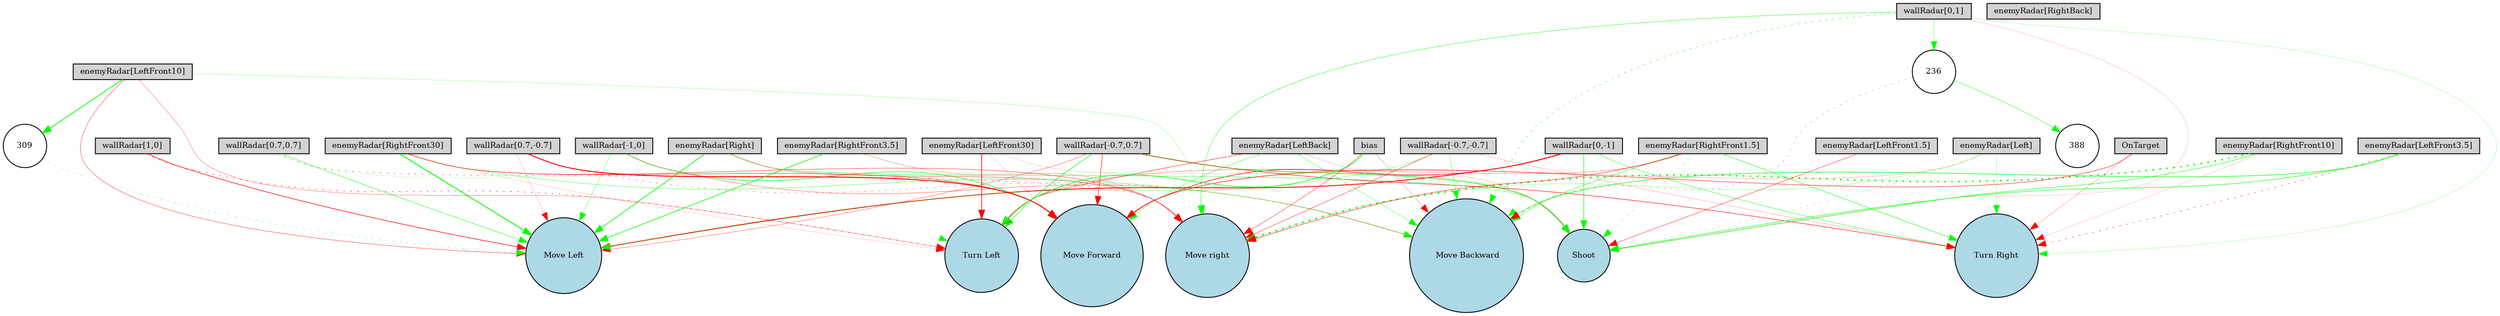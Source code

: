digraph {
	node [fontsize=9 height=0.2 shape=circle width=0.2]
	"wallRadar[1,0]" [fillcolor=lightgray shape=box style=filled]
	"wallRadar[0,1]" [fillcolor=lightgray shape=box style=filled]
	"wallRadar[-1,0]" [fillcolor=lightgray shape=box style=filled]
	"wallRadar[0,-1]" [fillcolor=lightgray shape=box style=filled]
	"wallRadar[0.7,0.7]" [fillcolor=lightgray shape=box style=filled]
	"wallRadar[-0.7,0.7]" [fillcolor=lightgray shape=box style=filled]
	"wallRadar[-0.7,-0.7]" [fillcolor=lightgray shape=box style=filled]
	"wallRadar[0.7,-0.7]" [fillcolor=lightgray shape=box style=filled]
	"enemyRadar[RightBack]" [fillcolor=lightgray shape=box style=filled]
	"enemyRadar[LeftBack]" [fillcolor=lightgray shape=box style=filled]
	"enemyRadar[Right]" [fillcolor=lightgray shape=box style=filled]
	"enemyRadar[Left]" [fillcolor=lightgray shape=box style=filled]
	"enemyRadar[RightFront30]" [fillcolor=lightgray shape=box style=filled]
	"enemyRadar[LeftFront30]" [fillcolor=lightgray shape=box style=filled]
	"enemyRadar[RightFront10]" [fillcolor=lightgray shape=box style=filled]
	"enemyRadar[LeftFront10]" [fillcolor=lightgray shape=box style=filled]
	"enemyRadar[RightFront3.5]" [fillcolor=lightgray shape=box style=filled]
	"enemyRadar[LeftFront3.5]" [fillcolor=lightgray shape=box style=filled]
	"enemyRadar[RightFront1.5]" [fillcolor=lightgray shape=box style=filled]
	"enemyRadar[LeftFront1.5]" [fillcolor=lightgray shape=box style=filled]
	OnTarget [fillcolor=lightgray shape=box style=filled]
	bias [fillcolor=lightgray shape=box style=filled]
	Shoot [fillcolor=lightblue style=filled]
	"Move Forward" [fillcolor=lightblue style=filled]
	" Move Backward" [fillcolor=lightblue style=filled]
	"Move Left" [fillcolor=lightblue style=filled]
	"Move right" [fillcolor=lightblue style=filled]
	"Turn Left" [fillcolor=lightblue style=filled]
	"Turn Right" [fillcolor=lightblue style=filled]
	388 [fillcolor=white style=filled]
	236 [fillcolor=white style=filled]
	309 [fillcolor=white style=filled]
	OnTarget -> "Move Forward" [color=red penwidth=0.47100337545623183 style=solid]
	"wallRadar[-0.7,-0.7]" -> " Move Backward" [color=green penwidth=0.32587084166555325 style=solid]
	"enemyRadar[RightFront3.5]" -> Shoot [color=green penwidth=0.10273064285101877 style=solid]
	"enemyRadar[Left]" -> "Turn Right" [color=green penwidth=0.21782487284915247 style=solid]
	"wallRadar[-0.7,0.7]" -> "Turn Right" [color=red penwidth=0.5269059096850175 style=solid]
	"enemyRadar[Right]" -> "Turn Left" [color=green penwidth=0.14388027025201816 style=dotted]
	"wallRadar[0,1]" -> Shoot [color=red penwidth=0.1292979062346508 style=solid]
	"enemyRadar[RightFront3.5]" -> "Move right" [color=red penwidth=0.20092597827149938 style=solid]
	"wallRadar[1,0]" -> "Turn Left" [color=red penwidth=0.47428079447829374 style=dotted]
	"wallRadar[-1,0]" -> " Move Backward" [color=red penwidth=0.2991300534803648 style=solid]
	"wallRadar[0.7,-0.7]" -> "Move Left" [color=red penwidth=0.15751102727833932 style=solid]
	OnTarget -> "Turn Right" [color=red penwidth=0.20020524837206422 style=solid]
	bias -> " Move Backward" [color=red penwidth=0.19202567962125355 style=solid]
	"wallRadar[-0.7,-0.7]" -> "Move Left" [color=green penwidth=0.2692994000238395 style=solid]
	"wallRadar[0,-1]" -> " Move Backward" [color=green penwidth=0.11025808652230584 style=solid]
	"wallRadar[0,-1]" -> "Turn Right" [color=green penwidth=0.40094453700177257 style=solid]
	"wallRadar[-0.7,0.7]" -> Shoot [color=green penwidth=0.6946227662046619 style=solid]
	"enemyRadar[RightFront30]" -> "Move right" [color=red penwidth=0.37937905963686347 style=solid]
	"enemyRadar[LeftFront3.5]" -> "Turn Right" [color=red penwidth=0.41584781919431246 style=dotted]
	"wallRadar[0.7,0.7]" -> "Move right" [color=red penwidth=0.37855793502180424 style=dotted]
	"enemyRadar[RightFront10]" -> Shoot [color=green penwidth=0.4844765059381003 style=solid]
	"enemyRadar[LeftFront30]" -> Shoot [color=red penwidth=0.1158948833735668 style=solid]
	"enemyRadar[LeftFront10]" -> "Move Left" [color=red penwidth=0.3625699650751215 style=solid]
	"enemyRadar[Left]" -> "Move right" [color=green penwidth=0.21589052459394178 style=solid]
	"enemyRadar[LeftBack]" -> " Move Backward" [color=green penwidth=0.3039027572585231 style=solid]
	"enemyRadar[LeftFront3.5]" -> " Move Backward" [color=green penwidth=0.6157114435251712 style=solid]
	"enemyRadar[RightFront30]" -> "Move Left" [color=green penwidth=1.0095345426921707 style=solid]
	"wallRadar[0,-1]" -> "Move Left" [color=red penwidth=0.9644470206869407 style=solid]
	"enemyRadar[RightFront1.5]" -> "Turn Right" [color=green penwidth=0.4741527178334709 style=solid]
	"enemyRadar[Right]" -> Shoot [color=green penwidth=0.3586826311320075 style=solid]
	"wallRadar[-1,0]" -> "Move right" [color=green penwidth=0.1090602765892123 style=solid]
	"wallRadar[0,1]" -> "Turn Right" [color=green penwidth=0.17597734261684875 style=solid]
	"enemyRadar[LeftFront30]" -> "Turn Left" [color=red penwidth=0.7755856543947248 style=solid]
	"enemyRadar[RightFront1.5]" -> " Move Backward" [color=green penwidth=0.39968320111814415 style=solid]
	"enemyRadar[RightFront1.5]" -> "Turn Left" [color=red penwidth=0.2563678799877639 style=solid]
	"wallRadar[0,-1]" -> "Move Forward" [color=red penwidth=0.6371568745059386 style=solid]
	bias -> Shoot [color=green penwidth=0.12500243581119183 style=solid]
	"wallRadar[0,-1]" -> Shoot [color=green penwidth=0.576184162565624 style=solid]
	"enemyRadar[Left]" -> "Move Forward" [color=red penwidth=0.17365058666064803 style=solid]
	"wallRadar[-0.7,0.7]" -> "Move Forward" [color=red penwidth=0.5274626178274184 style=solid]
	"wallRadar[-0.7,-0.7]" -> "Turn Right" [color=red penwidth=0.16738084591768532 style=solid]
	"enemyRadar[Left]" -> Shoot [color=green penwidth=0.30288991416556066 style=dotted]
	"wallRadar[0.7,0.7]" -> "Move Left" [color=green penwidth=0.4278616216242963 style=solid]
	"enemyRadar[LeftBack]" -> "Turn Left" [color=red penwidth=0.4410298325754878 style=solid]
	"enemyRadar[LeftFront1.5]" -> Shoot [color=red penwidth=0.38340247715924014 style=solid]
	"enemyRadar[LeftBack]" -> Shoot [color=red penwidth=0.153451416272283 style=solid]
	"enemyRadar[RightFront10]" -> "Turn Right" [color=red penwidth=0.1255169743551227 style=solid]
	"enemyRadar[LeftFront10]" -> "Turn Left" [color=red penwidth=0.2620879548401833 style=solid]
	"enemyRadar[RightFront30]" -> " Move Backward" [color=green penwidth=0.3362098626224115 style=solid]
	"enemyRadar[RightFront30]" -> "Turn Left" [color=red penwidth=0.12215013781257975 style=solid]
	"wallRadar[0.7,-0.7]" -> " Move Backward" [color=red penwidth=0.3279587174323181 style=dotted]
	"enemyRadar[RightFront30]" -> "Move Forward" [color=red penwidth=0.41742987854146896 style=solid]
	"enemyRadar[LeftFront3.5]" -> Shoot [color=green penwidth=0.533079443703139 style=solid]
	"wallRadar[0,1]" -> " Move Backward" [color=green penwidth=0.5012621922231213 style=dotted]
	"wallRadar[-0.7,-0.7]" -> "Move right" [color=red penwidth=0.38739109342229894 style=solid]
	"enemyRadar[RightFront1.5]" -> Shoot [color=green penwidth=0.33053035131478603 style=dotted]
	"wallRadar[-0.7,0.7]" -> "Move Left" [color=red penwidth=0.29505272538066885 style=solid]
	"wallRadar[-0.7,0.7]" -> "Turn Left" [color=green penwidth=0.591578692033724 style=solid]
	"enemyRadar[Right]" -> "Move Left" [color=green penwidth=0.7779062849481484 style=solid]
	"wallRadar[-1,0]" -> "Move Forward" [color=green penwidth=0.6077446440434563 style=solid]
	bias -> "Turn Left" [color=green penwidth=0.6784157885754541 style=solid]
	"enemyRadar[RightFront10]" -> "Move right" [color=green penwidth=1.6158905759636095 style=dotted]
	"enemyRadar[RightFront1.5]" -> "Move right" [color=red penwidth=0.4540666566165036 style=solid]
	"enemyRadar[LeftFront10]" -> "Move right" [color=green penwidth=0.18383661821693237 style=solid]
	"enemyRadar[LeftFront30]" -> "Move Forward" [color=red penwidth=0.16144043588569432 style=solid]
	"wallRadar[0.7,-0.7]" -> "Move Forward" [color=red penwidth=1.066100810731165 style=solid]
	"enemyRadar[Right]" -> "Move right" [color=red penwidth=0.3324708342157149 style=solid]
	"enemyRadar[LeftFront1.5]" -> "Move right" [color=red penwidth=0.15839203958342535 style=dotted]
	"wallRadar[1,0]" -> "Move Left" [color=red penwidth=0.6444924504750367 style=solid]
	"wallRadar[0,1]" -> "Move right" [color=green penwidth=0.3917584241035337 style=solid]
	"enemyRadar[LeftBack]" -> "Move Forward" [color=green penwidth=0.3546181563505064 style=solid]
	"wallRadar[0.7,0.7]" -> "Move Forward" [color=green penwidth=0.11598504391663793 style=solid]
	"wallRadar[-1,0]" -> "Move Left" [color=green penwidth=0.3195386190260293 style=solid]
	"enemyRadar[RightFront3.5]" -> "Move Left" [color=green penwidth=0.7042509441658994 style=solid]
	bias -> "Move right" [color=red penwidth=0.3770740083781645 style=solid]
	"wallRadar[0,1]" -> 236 [color=green penwidth=0.3042252332422839 style=solid]
	236 -> " Move Backward" [color=red penwidth=0.2625755975802736 style=dotted]
	"enemyRadar[LeftFront10]" -> 309 [color=green penwidth=0.8510709136114146 style=solid]
	309 -> "Move Left" [color=green penwidth=0.2992954457805367 style=dotted]
	236 -> 388 [color=green penwidth=0.40409823885800167 style=solid]
	388 -> " Move Backward" [color=red penwidth=0.13948144777342136 style=dotted]
}
